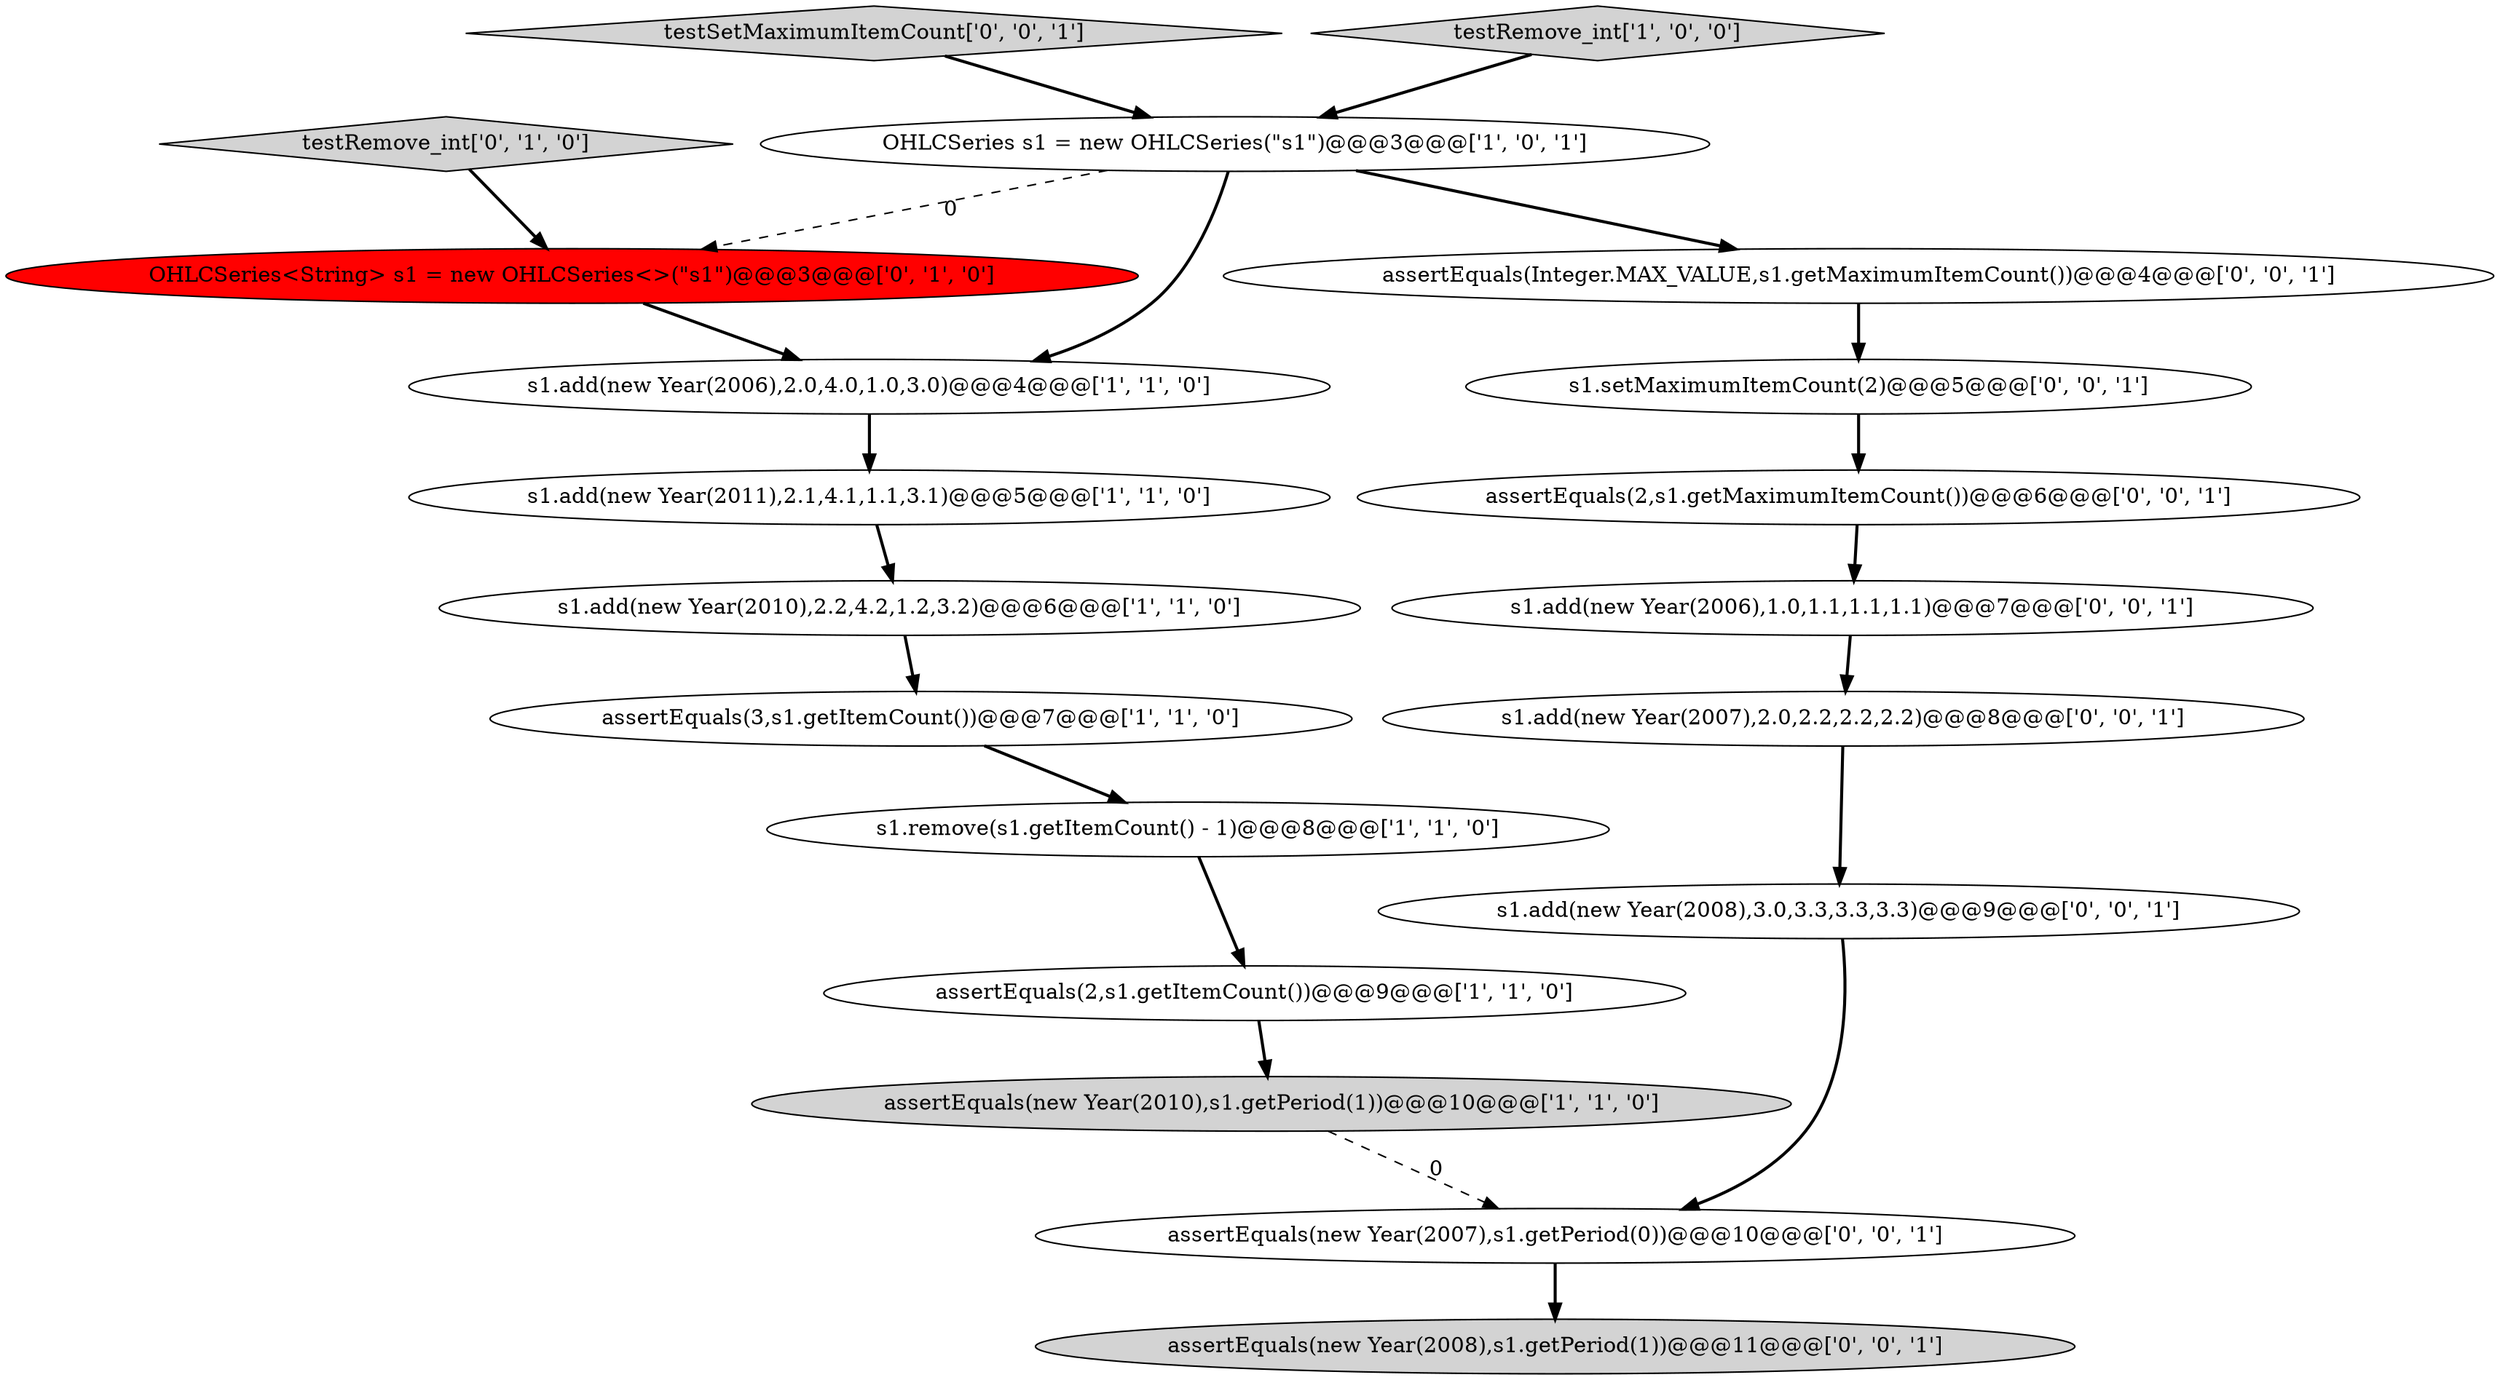 digraph {
11 [style = filled, label = "assertEquals(Integer.MAX_VALUE,s1.getMaximumItemCount())@@@4@@@['0', '0', '1']", fillcolor = white, shape = ellipse image = "AAA0AAABBB3BBB"];
10 [style = filled, label = "OHLCSeries<String> s1 = new OHLCSeries<>(\"s1\")@@@3@@@['0', '1', '0']", fillcolor = red, shape = ellipse image = "AAA1AAABBB2BBB"];
12 [style = filled, label = "assertEquals(new Year(2008),s1.getPeriod(1))@@@11@@@['0', '0', '1']", fillcolor = lightgray, shape = ellipse image = "AAA0AAABBB3BBB"];
17 [style = filled, label = "testSetMaximumItemCount['0', '0', '1']", fillcolor = lightgray, shape = diamond image = "AAA0AAABBB3BBB"];
4 [style = filled, label = "testRemove_int['1', '0', '0']", fillcolor = lightgray, shape = diamond image = "AAA0AAABBB1BBB"];
8 [style = filled, label = "assertEquals(2,s1.getItemCount())@@@9@@@['1', '1', '0']", fillcolor = white, shape = ellipse image = "AAA0AAABBB1BBB"];
16 [style = filled, label = "assertEquals(new Year(2007),s1.getPeriod(0))@@@10@@@['0', '0', '1']", fillcolor = white, shape = ellipse image = "AAA0AAABBB3BBB"];
14 [style = filled, label = "s1.add(new Year(2006),1.0,1.1,1.1,1.1)@@@7@@@['0', '0', '1']", fillcolor = white, shape = ellipse image = "AAA0AAABBB3BBB"];
15 [style = filled, label = "s1.add(new Year(2007),2.0,2.2,2.2,2.2)@@@8@@@['0', '0', '1']", fillcolor = white, shape = ellipse image = "AAA0AAABBB3BBB"];
6 [style = filled, label = "s1.remove(s1.getItemCount() - 1)@@@8@@@['1', '1', '0']", fillcolor = white, shape = ellipse image = "AAA0AAABBB1BBB"];
7 [style = filled, label = "s1.add(new Year(2011),2.1,4.1,1.1,3.1)@@@5@@@['1', '1', '0']", fillcolor = white, shape = ellipse image = "AAA0AAABBB1BBB"];
3 [style = filled, label = "assertEquals(3,s1.getItemCount())@@@7@@@['1', '1', '0']", fillcolor = white, shape = ellipse image = "AAA0AAABBB1BBB"];
5 [style = filled, label = "OHLCSeries s1 = new OHLCSeries(\"s1\")@@@3@@@['1', '0', '1']", fillcolor = white, shape = ellipse image = "AAA0AAABBB1BBB"];
9 [style = filled, label = "testRemove_int['0', '1', '0']", fillcolor = lightgray, shape = diamond image = "AAA0AAABBB2BBB"];
13 [style = filled, label = "s1.setMaximumItemCount(2)@@@5@@@['0', '0', '1']", fillcolor = white, shape = ellipse image = "AAA0AAABBB3BBB"];
0 [style = filled, label = "s1.add(new Year(2010),2.2,4.2,1.2,3.2)@@@6@@@['1', '1', '0']", fillcolor = white, shape = ellipse image = "AAA0AAABBB1BBB"];
2 [style = filled, label = "assertEquals(new Year(2010),s1.getPeriod(1))@@@10@@@['1', '1', '0']", fillcolor = lightgray, shape = ellipse image = "AAA0AAABBB1BBB"];
19 [style = filled, label = "assertEquals(2,s1.getMaximumItemCount())@@@6@@@['0', '0', '1']", fillcolor = white, shape = ellipse image = "AAA0AAABBB3BBB"];
18 [style = filled, label = "s1.add(new Year(2008),3.0,3.3,3.3,3.3)@@@9@@@['0', '0', '1']", fillcolor = white, shape = ellipse image = "AAA0AAABBB3BBB"];
1 [style = filled, label = "s1.add(new Year(2006),2.0,4.0,1.0,3.0)@@@4@@@['1', '1', '0']", fillcolor = white, shape = ellipse image = "AAA0AAABBB1BBB"];
0->3 [style = bold, label=""];
17->5 [style = bold, label=""];
3->6 [style = bold, label=""];
7->0 [style = bold, label=""];
9->10 [style = bold, label=""];
1->7 [style = bold, label=""];
15->18 [style = bold, label=""];
5->1 [style = bold, label=""];
13->19 [style = bold, label=""];
19->14 [style = bold, label=""];
8->2 [style = bold, label=""];
5->10 [style = dashed, label="0"];
2->16 [style = dashed, label="0"];
11->13 [style = bold, label=""];
6->8 [style = bold, label=""];
14->15 [style = bold, label=""];
5->11 [style = bold, label=""];
10->1 [style = bold, label=""];
4->5 [style = bold, label=""];
16->12 [style = bold, label=""];
18->16 [style = bold, label=""];
}
